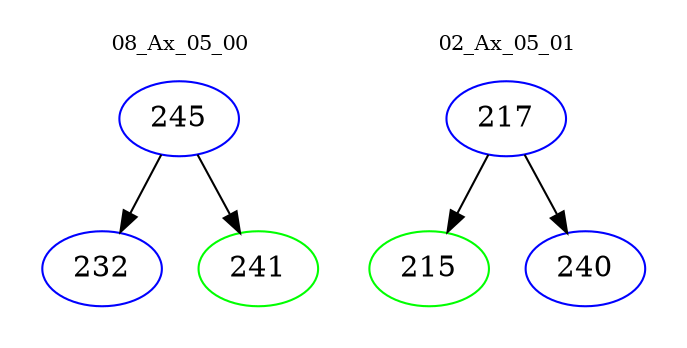 digraph{
subgraph cluster_0 {
color = white
label = "08_Ax_05_00";
fontsize=10;
T0_245 [label="245", color="blue"]
T0_245 -> T0_232 [color="black"]
T0_232 [label="232", color="blue"]
T0_245 -> T0_241 [color="black"]
T0_241 [label="241", color="green"]
}
subgraph cluster_1 {
color = white
label = "02_Ax_05_01";
fontsize=10;
T1_217 [label="217", color="blue"]
T1_217 -> T1_215 [color="black"]
T1_215 [label="215", color="green"]
T1_217 -> T1_240 [color="black"]
T1_240 [label="240", color="blue"]
}
}
